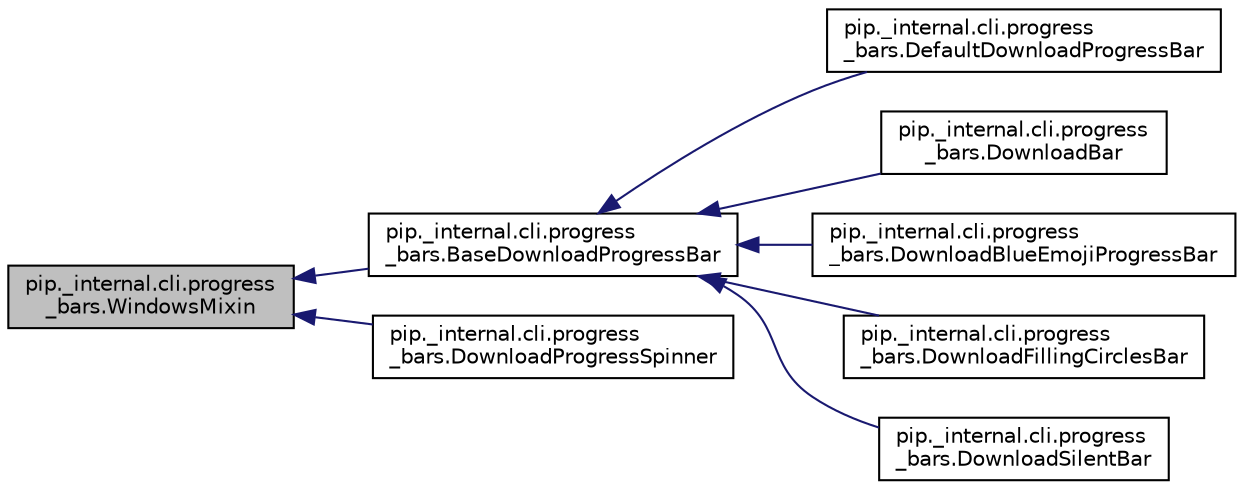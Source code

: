 digraph "pip._internal.cli.progress_bars.WindowsMixin"
{
 // LATEX_PDF_SIZE
  edge [fontname="Helvetica",fontsize="10",labelfontname="Helvetica",labelfontsize="10"];
  node [fontname="Helvetica",fontsize="10",shape=record];
  rankdir="LR";
  Node1 [label="pip._internal.cli.progress\l_bars.WindowsMixin",height=0.2,width=0.4,color="black", fillcolor="grey75", style="filled", fontcolor="black",tooltip=" "];
  Node1 -> Node2 [dir="back",color="midnightblue",fontsize="10",style="solid",fontname="Helvetica"];
  Node2 [label="pip._internal.cli.progress\l_bars.BaseDownloadProgressBar",height=0.2,width=0.4,color="black", fillcolor="white", style="filled",URL="$classpip_1_1__internal_1_1cli_1_1progress__bars_1_1_base_download_progress_bar.html",tooltip=" "];
  Node2 -> Node3 [dir="back",color="midnightblue",fontsize="10",style="solid",fontname="Helvetica"];
  Node3 [label="pip._internal.cli.progress\l_bars.DefaultDownloadProgressBar",height=0.2,width=0.4,color="black", fillcolor="white", style="filled",URL="$classpip_1_1__internal_1_1cli_1_1progress__bars_1_1_default_download_progress_bar.html",tooltip=" "];
  Node2 -> Node4 [dir="back",color="midnightblue",fontsize="10",style="solid",fontname="Helvetica"];
  Node4 [label="pip._internal.cli.progress\l_bars.DownloadBar",height=0.2,width=0.4,color="black", fillcolor="white", style="filled",URL="$classpip_1_1__internal_1_1cli_1_1progress__bars_1_1_download_bar.html",tooltip=" "];
  Node2 -> Node5 [dir="back",color="midnightblue",fontsize="10",style="solid",fontname="Helvetica"];
  Node5 [label="pip._internal.cli.progress\l_bars.DownloadBlueEmojiProgressBar",height=0.2,width=0.4,color="black", fillcolor="white", style="filled",URL="$classpip_1_1__internal_1_1cli_1_1progress__bars_1_1_download_blue_emoji_progress_bar.html",tooltip=" "];
  Node2 -> Node6 [dir="back",color="midnightblue",fontsize="10",style="solid",fontname="Helvetica"];
  Node6 [label="pip._internal.cli.progress\l_bars.DownloadFillingCirclesBar",height=0.2,width=0.4,color="black", fillcolor="white", style="filled",URL="$classpip_1_1__internal_1_1cli_1_1progress__bars_1_1_download_filling_circles_bar.html",tooltip=" "];
  Node2 -> Node7 [dir="back",color="midnightblue",fontsize="10",style="solid",fontname="Helvetica"];
  Node7 [label="pip._internal.cli.progress\l_bars.DownloadSilentBar",height=0.2,width=0.4,color="black", fillcolor="white", style="filled",URL="$classpip_1_1__internal_1_1cli_1_1progress__bars_1_1_download_silent_bar.html",tooltip=" "];
  Node1 -> Node8 [dir="back",color="midnightblue",fontsize="10",style="solid",fontname="Helvetica"];
  Node8 [label="pip._internal.cli.progress\l_bars.DownloadProgressSpinner",height=0.2,width=0.4,color="black", fillcolor="white", style="filled",URL="$classpip_1_1__internal_1_1cli_1_1progress__bars_1_1_download_progress_spinner.html",tooltip=" "];
}
